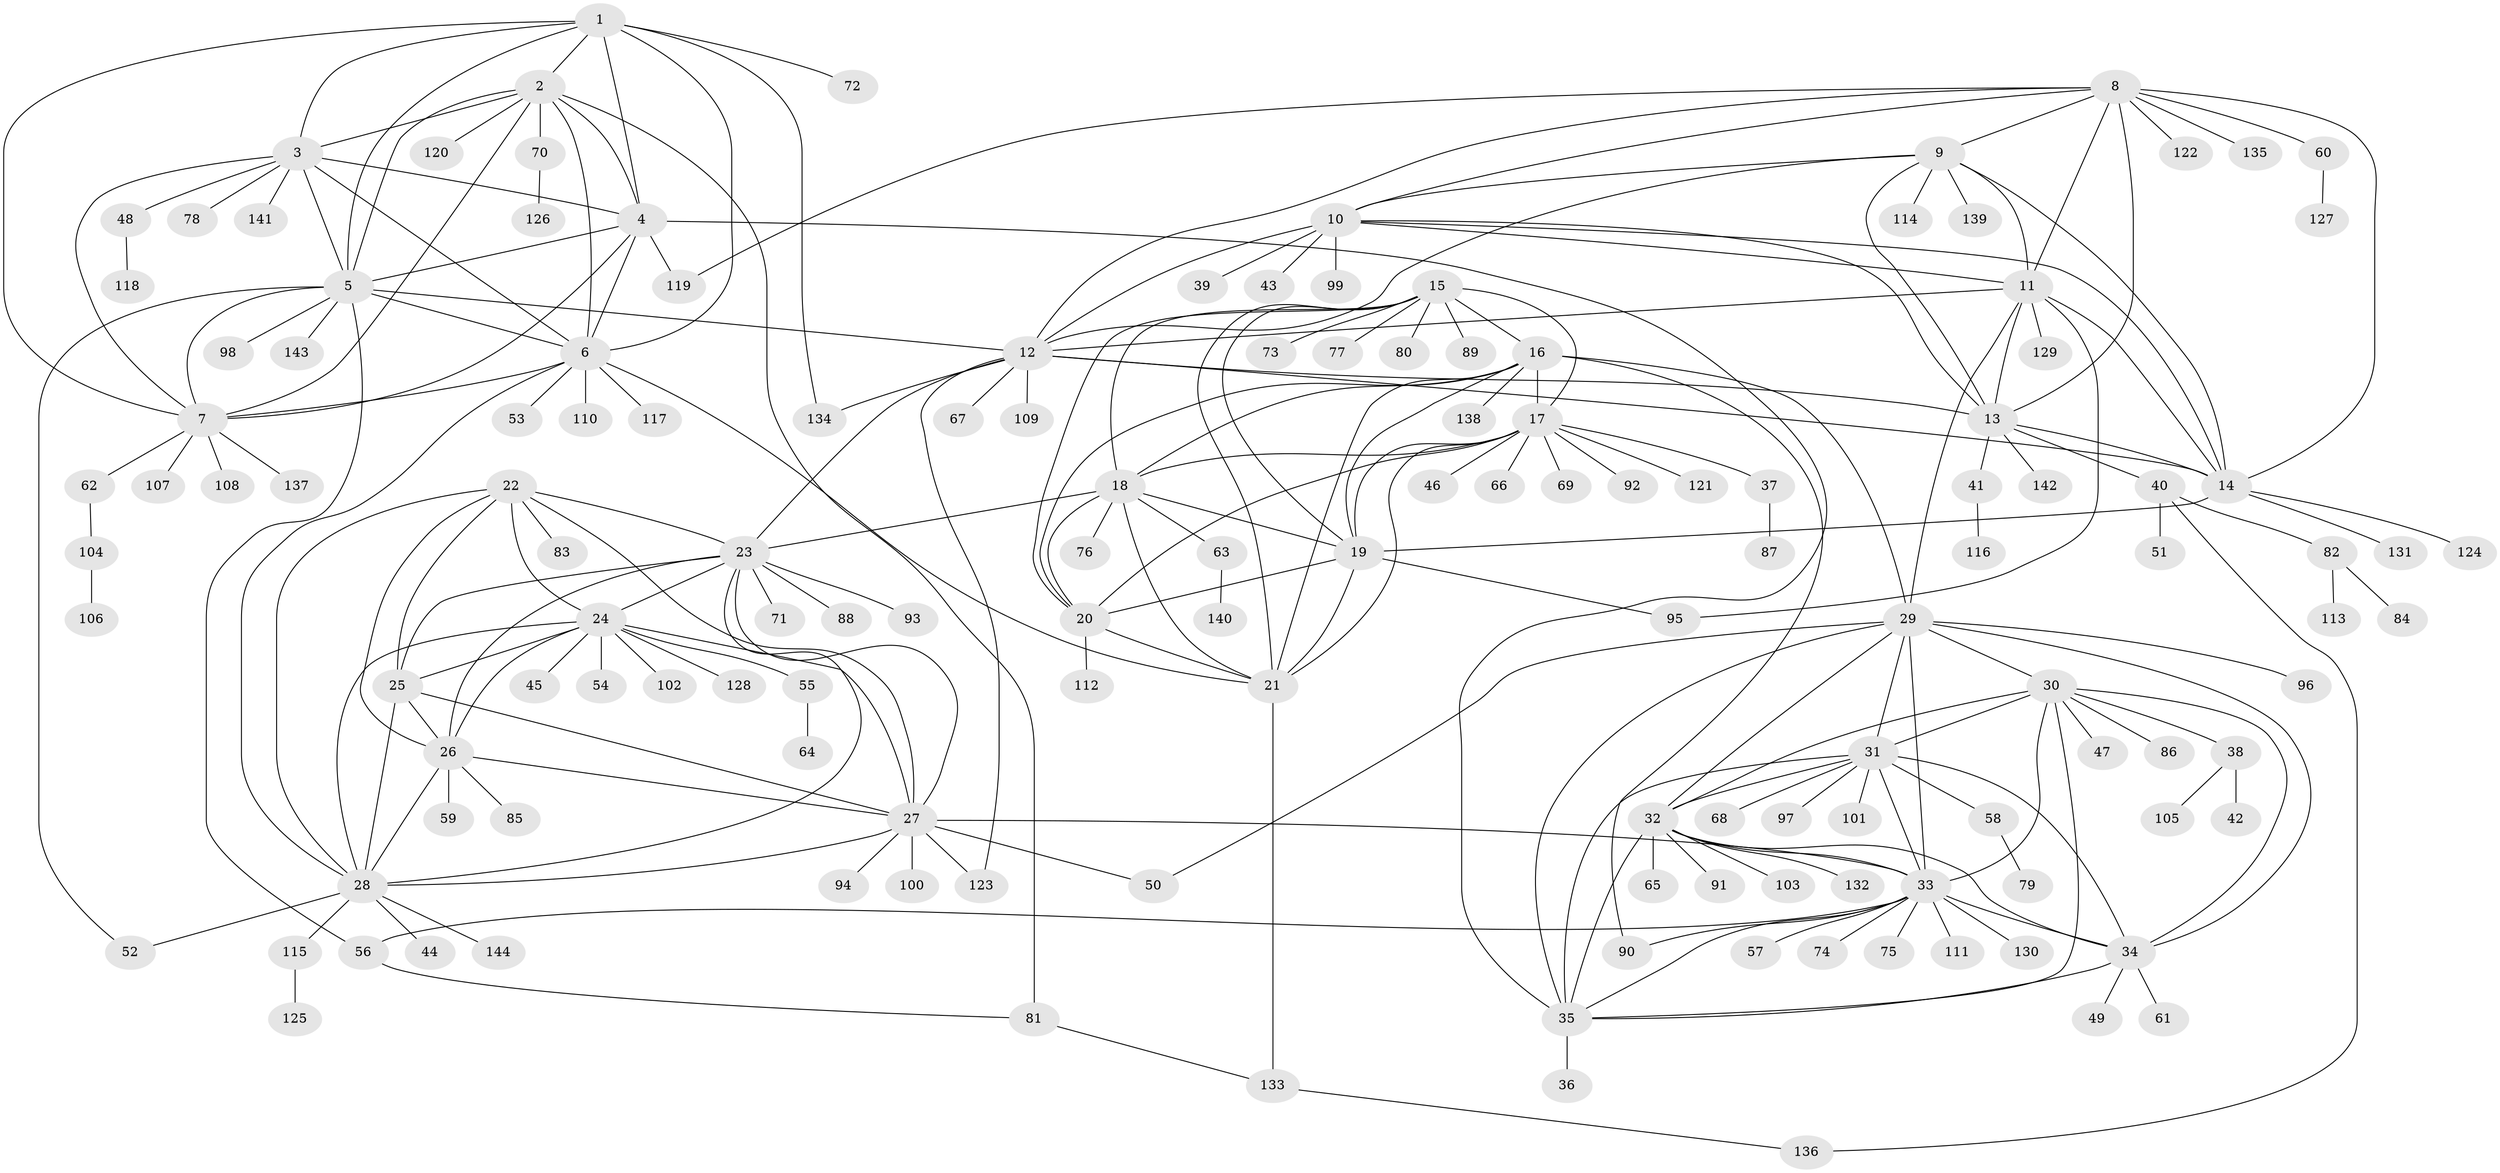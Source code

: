 // coarse degree distribution, {7: 0.1527777777777778, 8: 0.1111111111111111, 9: 0.125, 6: 0.05555555555555555, 5: 0.027777777777777776, 10: 0.013888888888888888, 1: 0.3611111111111111, 2: 0.125, 3: 0.027777777777777776}
// Generated by graph-tools (version 1.1) at 2025/43/03/06/25 01:43:21]
// undirected, 144 vertices, 235 edges
graph export_dot {
graph [start="1"]
  node [color=gray90,style=filled];
  1;
  2;
  3;
  4;
  5;
  6;
  7;
  8;
  9;
  10;
  11;
  12;
  13;
  14;
  15;
  16;
  17;
  18;
  19;
  20;
  21;
  22;
  23;
  24;
  25;
  26;
  27;
  28;
  29;
  30;
  31;
  32;
  33;
  34;
  35;
  36;
  37;
  38;
  39;
  40;
  41;
  42;
  43;
  44;
  45;
  46;
  47;
  48;
  49;
  50;
  51;
  52;
  53;
  54;
  55;
  56;
  57;
  58;
  59;
  60;
  61;
  62;
  63;
  64;
  65;
  66;
  67;
  68;
  69;
  70;
  71;
  72;
  73;
  74;
  75;
  76;
  77;
  78;
  79;
  80;
  81;
  82;
  83;
  84;
  85;
  86;
  87;
  88;
  89;
  90;
  91;
  92;
  93;
  94;
  95;
  96;
  97;
  98;
  99;
  100;
  101;
  102;
  103;
  104;
  105;
  106;
  107;
  108;
  109;
  110;
  111;
  112;
  113;
  114;
  115;
  116;
  117;
  118;
  119;
  120;
  121;
  122;
  123;
  124;
  125;
  126;
  127;
  128;
  129;
  130;
  131;
  132;
  133;
  134;
  135;
  136;
  137;
  138;
  139;
  140;
  141;
  142;
  143;
  144;
  1 -- 2;
  1 -- 3;
  1 -- 4;
  1 -- 5;
  1 -- 6;
  1 -- 7;
  1 -- 72;
  1 -- 134;
  2 -- 3;
  2 -- 4;
  2 -- 5;
  2 -- 6;
  2 -- 7;
  2 -- 70;
  2 -- 81;
  2 -- 120;
  3 -- 4;
  3 -- 5;
  3 -- 6;
  3 -- 7;
  3 -- 48;
  3 -- 78;
  3 -- 141;
  4 -- 5;
  4 -- 6;
  4 -- 7;
  4 -- 35;
  4 -- 119;
  5 -- 6;
  5 -- 7;
  5 -- 12;
  5 -- 52;
  5 -- 56;
  5 -- 98;
  5 -- 143;
  6 -- 7;
  6 -- 21;
  6 -- 28;
  6 -- 53;
  6 -- 110;
  6 -- 117;
  7 -- 62;
  7 -- 107;
  7 -- 108;
  7 -- 137;
  8 -- 9;
  8 -- 10;
  8 -- 11;
  8 -- 12;
  8 -- 13;
  8 -- 14;
  8 -- 60;
  8 -- 119;
  8 -- 122;
  8 -- 135;
  9 -- 10;
  9 -- 11;
  9 -- 12;
  9 -- 13;
  9 -- 14;
  9 -- 114;
  9 -- 139;
  10 -- 11;
  10 -- 12;
  10 -- 13;
  10 -- 14;
  10 -- 39;
  10 -- 43;
  10 -- 99;
  11 -- 12;
  11 -- 13;
  11 -- 14;
  11 -- 29;
  11 -- 95;
  11 -- 129;
  12 -- 13;
  12 -- 14;
  12 -- 23;
  12 -- 67;
  12 -- 109;
  12 -- 123;
  12 -- 134;
  13 -- 14;
  13 -- 40;
  13 -- 41;
  13 -- 142;
  14 -- 19;
  14 -- 124;
  14 -- 131;
  15 -- 16;
  15 -- 17;
  15 -- 18;
  15 -- 19;
  15 -- 20;
  15 -- 21;
  15 -- 73;
  15 -- 77;
  15 -- 80;
  15 -- 89;
  16 -- 17;
  16 -- 18;
  16 -- 19;
  16 -- 20;
  16 -- 21;
  16 -- 29;
  16 -- 90;
  16 -- 138;
  17 -- 18;
  17 -- 19;
  17 -- 20;
  17 -- 21;
  17 -- 37;
  17 -- 46;
  17 -- 66;
  17 -- 69;
  17 -- 92;
  17 -- 121;
  18 -- 19;
  18 -- 20;
  18 -- 21;
  18 -- 23;
  18 -- 63;
  18 -- 76;
  19 -- 20;
  19 -- 21;
  19 -- 95;
  20 -- 21;
  20 -- 112;
  21 -- 133;
  22 -- 23;
  22 -- 24;
  22 -- 25;
  22 -- 26;
  22 -- 27;
  22 -- 28;
  22 -- 83;
  23 -- 24;
  23 -- 25;
  23 -- 26;
  23 -- 27;
  23 -- 28;
  23 -- 71;
  23 -- 88;
  23 -- 93;
  24 -- 25;
  24 -- 26;
  24 -- 27;
  24 -- 28;
  24 -- 45;
  24 -- 54;
  24 -- 55;
  24 -- 102;
  24 -- 128;
  25 -- 26;
  25 -- 27;
  25 -- 28;
  26 -- 27;
  26 -- 28;
  26 -- 59;
  26 -- 85;
  27 -- 28;
  27 -- 33;
  27 -- 50;
  27 -- 94;
  27 -- 100;
  27 -- 123;
  28 -- 44;
  28 -- 52;
  28 -- 115;
  28 -- 144;
  29 -- 30;
  29 -- 31;
  29 -- 32;
  29 -- 33;
  29 -- 34;
  29 -- 35;
  29 -- 50;
  29 -- 96;
  30 -- 31;
  30 -- 32;
  30 -- 33;
  30 -- 34;
  30 -- 35;
  30 -- 38;
  30 -- 47;
  30 -- 86;
  31 -- 32;
  31 -- 33;
  31 -- 34;
  31 -- 35;
  31 -- 58;
  31 -- 68;
  31 -- 97;
  31 -- 101;
  32 -- 33;
  32 -- 34;
  32 -- 35;
  32 -- 65;
  32 -- 91;
  32 -- 103;
  32 -- 132;
  33 -- 34;
  33 -- 35;
  33 -- 56;
  33 -- 57;
  33 -- 74;
  33 -- 75;
  33 -- 90;
  33 -- 111;
  33 -- 130;
  34 -- 35;
  34 -- 49;
  34 -- 61;
  35 -- 36;
  37 -- 87;
  38 -- 42;
  38 -- 105;
  40 -- 51;
  40 -- 82;
  40 -- 136;
  41 -- 116;
  48 -- 118;
  55 -- 64;
  56 -- 81;
  58 -- 79;
  60 -- 127;
  62 -- 104;
  63 -- 140;
  70 -- 126;
  81 -- 133;
  82 -- 84;
  82 -- 113;
  104 -- 106;
  115 -- 125;
  133 -- 136;
}
